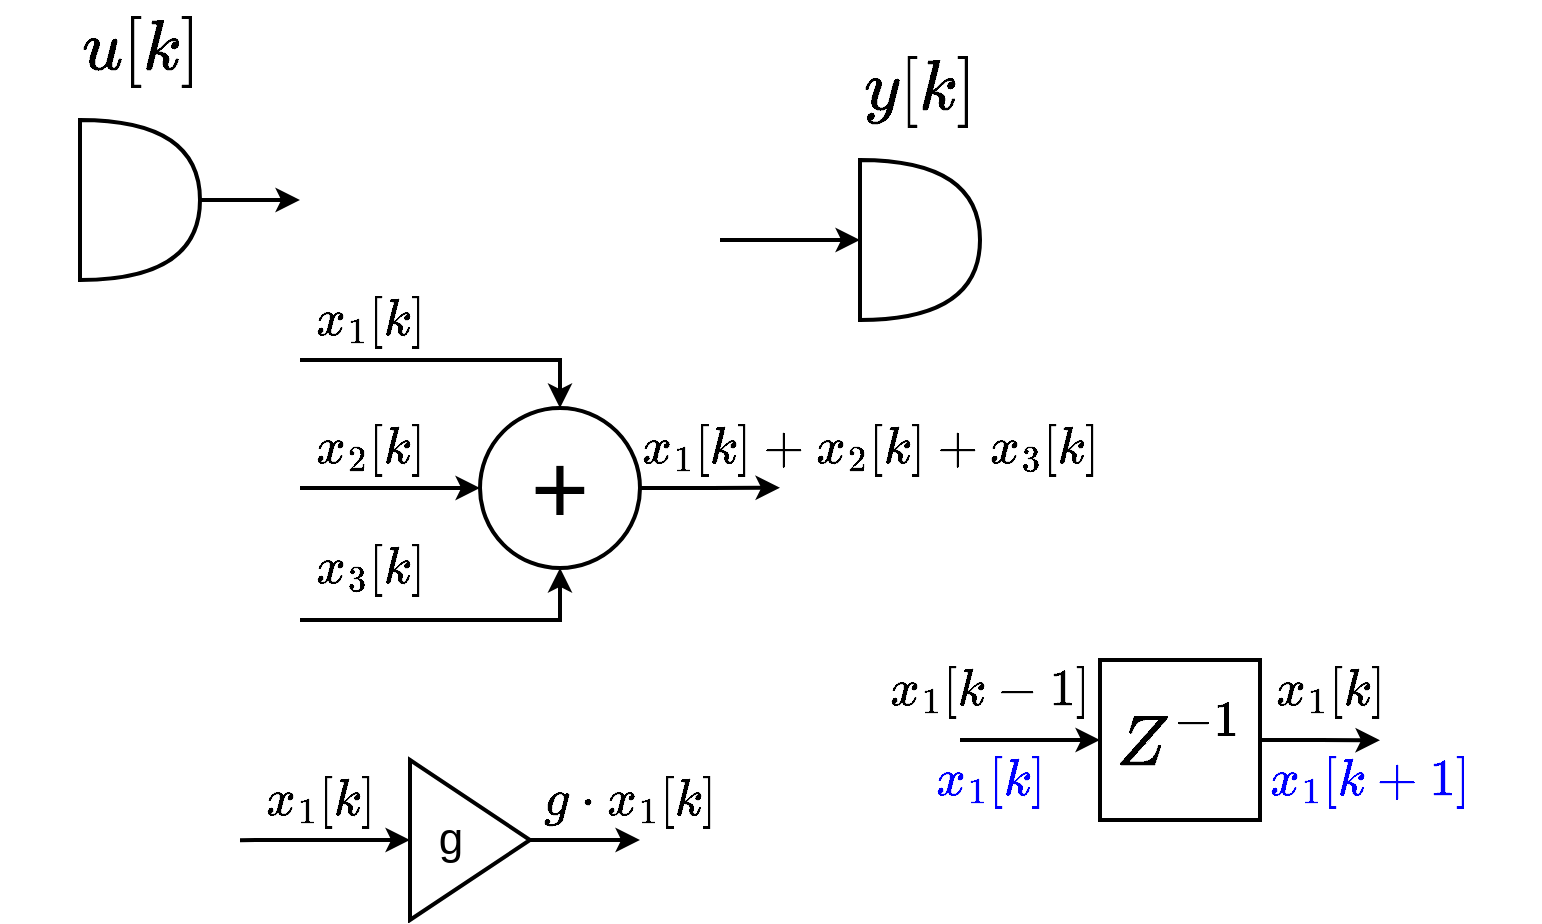 <mxfile version="20.3.0" type="device" pages="5"><diagram id="BjfbEik-7ZypZZ0aGZO7" name="jelolesek"><mxGraphModel dx="1422" dy="865" grid="1" gridSize="10" guides="1" tooltips="1" connect="1" arrows="1" fold="1" page="1" pageScale="1" pageWidth="1169" pageHeight="827" math="1" shadow="0"><root><mxCell id="0"/><mxCell id="1" parent="0"/><mxCell id="2Ug7PNs54oM99BtVe4AY-5" style="edgeStyle=orthogonalEdgeStyle;rounded=0;orthogonalLoop=1;jettySize=auto;html=1;exitX=1;exitY=0.5;exitDx=0;exitDy=0;exitPerimeter=0;fontSize=30;strokeWidth=2;" parent="1" source="2Ug7PNs54oM99BtVe4AY-1" edge="1"><mxGeometry relative="1" as="geometry"><mxPoint x="360" y="230" as="targetPoint"/></mxGeometry></mxCell><mxCell id="2Ug7PNs54oM99BtVe4AY-1" value="" style="shape=or;whiteSpace=wrap;html=1;strokeWidth=2;" parent="1" vertex="1"><mxGeometry x="250" y="190" width="60" height="80" as="geometry"/></mxCell><mxCell id="2Ug7PNs54oM99BtVe4AY-7" style="edgeStyle=orthogonalEdgeStyle;rounded=0;orthogonalLoop=1;jettySize=auto;html=1;exitX=0;exitY=0.5;exitDx=0;exitDy=0;exitPerimeter=0;fontSize=30;strokeWidth=2;startArrow=classic;startFill=1;endArrow=none;endFill=0;" parent="1" source="2Ug7PNs54oM99BtVe4AY-2" edge="1"><mxGeometry relative="1" as="geometry"><mxPoint x="570" y="250" as="targetPoint"/></mxGeometry></mxCell><mxCell id="2Ug7PNs54oM99BtVe4AY-2" value="" style="shape=or;whiteSpace=wrap;html=1;strokeWidth=2;" parent="1" vertex="1"><mxGeometry x="640" y="210" width="60" height="80" as="geometry"/></mxCell><mxCell id="2Ug7PNs54oM99BtVe4AY-8" style="edgeStyle=orthogonalEdgeStyle;rounded=0;orthogonalLoop=1;jettySize=auto;html=1;exitX=0;exitY=0.5;exitDx=0;exitDy=0;fontSize=30;startArrow=classic;startFill=1;endArrow=none;endFill=0;strokeWidth=2;" parent="1" source="2Ug7PNs54oM99BtVe4AY-3" edge="1"><mxGeometry relative="1" as="geometry"><mxPoint x="360" y="374" as="targetPoint"/></mxGeometry></mxCell><mxCell id="2Ug7PNs54oM99BtVe4AY-9" style="edgeStyle=orthogonalEdgeStyle;rounded=0;orthogonalLoop=1;jettySize=auto;html=1;exitX=0.5;exitY=0;exitDx=0;exitDy=0;fontSize=30;startArrow=classic;startFill=1;endArrow=none;endFill=0;strokeWidth=2;" parent="1" source="2Ug7PNs54oM99BtVe4AY-3" edge="1"><mxGeometry relative="1" as="geometry"><mxPoint x="360" y="310" as="targetPoint"/><Array as="points"><mxPoint x="490" y="310"/></Array></mxGeometry></mxCell><mxCell id="2Ug7PNs54oM99BtVe4AY-10" style="edgeStyle=orthogonalEdgeStyle;rounded=0;orthogonalLoop=1;jettySize=auto;html=1;exitX=0.5;exitY=1;exitDx=0;exitDy=0;fontSize=30;startArrow=classic;startFill=1;endArrow=none;endFill=0;strokeWidth=2;" parent="1" source="2Ug7PNs54oM99BtVe4AY-3" edge="1"><mxGeometry relative="1" as="geometry"><mxPoint x="360" y="440" as="targetPoint"/><Array as="points"><mxPoint x="490" y="440"/></Array></mxGeometry></mxCell><mxCell id="2Ug7PNs54oM99BtVe4AY-18" style="edgeStyle=orthogonalEdgeStyle;rounded=0;orthogonalLoop=1;jettySize=auto;html=1;exitX=1;exitY=0.5;exitDx=0;exitDy=0;fontSize=22;startArrow=none;startFill=0;endArrow=classic;endFill=1;strokeWidth=2;" parent="1" source="2Ug7PNs54oM99BtVe4AY-3" edge="1"><mxGeometry relative="1" as="geometry"><mxPoint x="600" y="373.862" as="targetPoint"/></mxGeometry></mxCell><mxCell id="2Ug7PNs54oM99BtVe4AY-3" value="+" style="ellipse;whiteSpace=wrap;html=1;aspect=fixed;fontSize=50;strokeWidth=2;" parent="1" vertex="1"><mxGeometry x="450" y="334" width="80" height="80" as="geometry"/></mxCell><mxCell id="2Ug7PNs54oM99BtVe4AY-4" value="$$u[k]$$" style="text;html=1;align=center;verticalAlign=middle;resizable=0;points=[];autosize=1;strokeColor=none;fillColor=none;fontSize=30;" parent="1" vertex="1"><mxGeometry x="210" y="130" width="140" height="50" as="geometry"/></mxCell><mxCell id="2Ug7PNs54oM99BtVe4AY-6" value="$$y[k]$$" style="text;html=1;align=center;verticalAlign=middle;resizable=0;points=[];autosize=1;strokeColor=none;fillColor=none;fontSize=30;" parent="1" vertex="1"><mxGeometry x="600" y="150" width="140" height="50" as="geometry"/></mxCell><mxCell id="2Ug7PNs54oM99BtVe4AY-23" style="edgeStyle=orthogonalEdgeStyle;rounded=0;orthogonalLoop=1;jettySize=auto;html=1;exitX=1;exitY=0.5;exitDx=0;exitDy=0;fontSize=22;startArrow=none;startFill=0;endArrow=classic;endFill=1;strokeWidth=2;" parent="1" source="2Ug7PNs54oM99BtVe4AY-11" edge="1"><mxGeometry relative="1" as="geometry"><mxPoint x="900" y="500.167" as="targetPoint"/></mxGeometry></mxCell><mxCell id="2Ug7PNs54oM99BtVe4AY-24" style="edgeStyle=orthogonalEdgeStyle;rounded=0;orthogonalLoop=1;jettySize=auto;html=1;exitX=0;exitY=0.5;exitDx=0;exitDy=0;fontSize=22;startArrow=classic;startFill=1;endArrow=none;endFill=0;strokeWidth=2;" parent="1" source="2Ug7PNs54oM99BtVe4AY-11" edge="1"><mxGeometry relative="1" as="geometry"><mxPoint x="690" y="500" as="targetPoint"/></mxGeometry></mxCell><mxCell id="2Ug7PNs54oM99BtVe4AY-11" value="$$Z^{-1}$$" style="whiteSpace=wrap;html=1;aspect=fixed;fontSize=30;strokeWidth=2;" parent="1" vertex="1"><mxGeometry x="760" y="460" width="80" height="80" as="geometry"/></mxCell><mxCell id="2Ug7PNs54oM99BtVe4AY-14" style="edgeStyle=orthogonalEdgeStyle;rounded=0;orthogonalLoop=1;jettySize=auto;html=1;exitX=0;exitY=0.5;exitDx=0;exitDy=0;fontSize=22;startArrow=classic;startFill=1;endArrow=none;endFill=0;strokeWidth=2;" parent="1" source="2Ug7PNs54oM99BtVe4AY-12" edge="1"><mxGeometry relative="1" as="geometry"><mxPoint x="330" y="550.069" as="targetPoint"/></mxGeometry></mxCell><mxCell id="2Ug7PNs54oM99BtVe4AY-15" style="edgeStyle=orthogonalEdgeStyle;rounded=0;orthogonalLoop=1;jettySize=auto;html=1;exitX=1;exitY=0.5;exitDx=0;exitDy=0;fontSize=22;startArrow=none;startFill=0;endArrow=classic;endFill=1;strokeWidth=2;" parent="1" source="2Ug7PNs54oM99BtVe4AY-12" edge="1"><mxGeometry relative="1" as="geometry"><mxPoint x="530" y="550" as="targetPoint"/></mxGeometry></mxCell><mxCell id="2Ug7PNs54oM99BtVe4AY-12" value="" style="triangle;whiteSpace=wrap;html=1;fontSize=30;strokeWidth=2;" parent="1" vertex="1"><mxGeometry x="415" y="510" width="60" height="80" as="geometry"/></mxCell><mxCell id="2Ug7PNs54oM99BtVe4AY-13" value="g" style="text;html=1;align=center;verticalAlign=middle;resizable=0;points=[];autosize=1;strokeColor=none;fillColor=none;fontSize=22;" parent="1" vertex="1"><mxGeometry x="415" y="530" width="40" height="40" as="geometry"/></mxCell><mxCell id="2Ug7PNs54oM99BtVe4AY-16" value="$$x_{1}[k]$$" style="text;html=1;align=center;verticalAlign=middle;resizable=0;points=[];autosize=1;strokeColor=none;fillColor=none;fontSize=22;" parent="1" vertex="1"><mxGeometry x="295" y="510" width="150" height="40" as="geometry"/></mxCell><mxCell id="2Ug7PNs54oM99BtVe4AY-17" value="$$g\cdot x_{1}[k]&lt;br&gt;$$" style="text;html=1;align=center;verticalAlign=middle;resizable=0;points=[];autosize=1;strokeColor=none;fillColor=none;fontSize=22;" parent="1" vertex="1"><mxGeometry x="430" y="495" width="190" height="70" as="geometry"/></mxCell><mxCell id="2Ug7PNs54oM99BtVe4AY-19" value="$$x_{1}[k]&lt;br&gt;$$" style="text;html=1;align=center;verticalAlign=middle;resizable=0;points=[];autosize=1;strokeColor=none;fillColor=none;fontSize=22;" parent="1" vertex="1"><mxGeometry x="335" y="255" width="120" height="70" as="geometry"/></mxCell><mxCell id="2Ug7PNs54oM99BtVe4AY-20" value="$$x_{2}[k]&lt;br&gt;$$" style="text;html=1;align=center;verticalAlign=middle;resizable=0;points=[];autosize=1;strokeColor=none;fillColor=none;fontSize=22;" parent="1" vertex="1"><mxGeometry x="335" y="319" width="120" height="70" as="geometry"/></mxCell><mxCell id="2Ug7PNs54oM99BtVe4AY-21" value="$$x_{3}[k]&lt;br&gt;$$" style="text;html=1;align=center;verticalAlign=middle;resizable=0;points=[];autosize=1;strokeColor=none;fillColor=none;fontSize=22;" parent="1" vertex="1"><mxGeometry x="335" y="379" width="120" height="70" as="geometry"/></mxCell><mxCell id="2Ug7PNs54oM99BtVe4AY-22" value="$$x_{1}[k]&lt;br&gt;+x_{2}[k]&lt;br&gt;+x_{3}[k]&lt;br&gt;$$" style="text;html=1;align=center;verticalAlign=middle;resizable=0;points=[];autosize=1;strokeColor=none;fillColor=none;fontSize=22;" parent="1" vertex="1"><mxGeometry x="585" y="294" width="120" height="120" as="geometry"/></mxCell><mxCell id="2Ug7PNs54oM99BtVe4AY-26" value="$$x_{1}[k-1]$$" style="text;html=1;align=center;verticalAlign=middle;resizable=0;points=[];autosize=1;strokeColor=none;fillColor=none;fontSize=22;" parent="1" vertex="1"><mxGeometry x="620" y="455" width="170" height="40" as="geometry"/></mxCell><mxCell id="2Ug7PNs54oM99BtVe4AY-27" value="$$x_{1}[k]$$" style="text;html=1;align=center;verticalAlign=middle;resizable=0;points=[];autosize=1;strokeColor=none;fillColor=none;fontSize=22;" parent="1" vertex="1"><mxGeometry x="800" y="455" width="150" height="40" as="geometry"/></mxCell><mxCell id="2Ug7PNs54oM99BtVe4AY-28" value="$$x_{1}[k]$$" style="text;html=1;align=center;verticalAlign=middle;resizable=0;points=[];autosize=1;strokeColor=none;fillColor=none;fontSize=22;fontColor=#0000FF;" parent="1" vertex="1"><mxGeometry x="630" y="500" width="150" height="40" as="geometry"/></mxCell><mxCell id="2Ug7PNs54oM99BtVe4AY-29" value="$$x_{1}[k+1]$$" style="text;html=1;align=center;verticalAlign=middle;resizable=0;points=[];autosize=1;strokeColor=none;fillColor=none;fontSize=22;fontColor=#0000FF;" parent="1" vertex="1"><mxGeometry x="810" y="500" width="170" height="40" as="geometry"/></mxCell></root></mxGraphModel></diagram><diagram id="VVt7ScAFUtpK-EqMuDwB" name="01_feladat"><mxGraphModel dx="1422" dy="865" grid="1" gridSize="10" guides="1" tooltips="1" connect="1" arrows="1" fold="1" page="1" pageScale="1" pageWidth="1169" pageHeight="827" math="1" shadow="0"><root><mxCell id="0"/><mxCell id="1" parent="0"/><mxCell id="sjeiVAuZl_Xk1pxDzavJ-51" style="edgeStyle=orthogonalEdgeStyle;rounded=0;orthogonalLoop=1;jettySize=auto;html=1;exitX=1;exitY=0.5;exitDx=0;exitDy=0;exitPerimeter=0;strokeWidth=2;" parent="1" source="sjeiVAuZl_Xk1pxDzavJ-2" target="sjeiVAuZl_Xk1pxDzavJ-47" edge="1"><mxGeometry relative="1" as="geometry"/></mxCell><mxCell id="sjeiVAuZl_Xk1pxDzavJ-2" value="" style="shape=or;whiteSpace=wrap;html=1;strokeWidth=2;" parent="1" vertex="1"><mxGeometry x="40" y="369" width="60" height="80" as="geometry"/></mxCell><mxCell id="sjeiVAuZl_Xk1pxDzavJ-4" value="" style="shape=or;whiteSpace=wrap;html=1;strokeWidth=2;" parent="1" vertex="1"><mxGeometry x="1040" y="149" width="60" height="80" as="geometry"/></mxCell><mxCell id="sjeiVAuZl_Xk1pxDzavJ-41" style="edgeStyle=orthogonalEdgeStyle;rounded=0;orthogonalLoop=1;jettySize=auto;html=1;exitX=1;exitY=0.5;exitDx=0;exitDy=0;entryX=0;entryY=0.5;entryDx=0;entryDy=0;entryPerimeter=0;strokeWidth=2;" parent="1" source="sjeiVAuZl_Xk1pxDzavJ-9" target="sjeiVAuZl_Xk1pxDzavJ-4" edge="1"><mxGeometry relative="1" as="geometry"/></mxCell><mxCell id="sjeiVAuZl_Xk1pxDzavJ-9" value="+" style="ellipse;whiteSpace=wrap;html=1;aspect=fixed;fontSize=50;strokeWidth=2;" parent="1" vertex="1"><mxGeometry x="890" y="149" width="80" height="80" as="geometry"/></mxCell><mxCell id="sjeiVAuZl_Xk1pxDzavJ-10" value="$$u[k]$$" style="text;html=1;align=center;verticalAlign=middle;resizable=0;points=[];autosize=1;strokeColor=none;fillColor=none;fontSize=30;" parent="1" vertex="1"><mxGeometry y="309" width="140" height="50" as="geometry"/></mxCell><mxCell id="sjeiVAuZl_Xk1pxDzavJ-11" value="$$y[k]$$" style="text;html=1;align=center;verticalAlign=middle;resizable=0;points=[];autosize=1;strokeColor=none;fillColor=none;fontSize=30;" parent="1" vertex="1"><mxGeometry x="1000" y="99" width="140" height="50" as="geometry"/></mxCell><mxCell id="FfPcsfihcsr9LrsL7_fv-4" style="edgeStyle=orthogonalEdgeStyle;rounded=0;orthogonalLoop=1;jettySize=auto;html=1;exitX=1;exitY=0.5;exitDx=0;exitDy=0;entryX=0;entryY=0.5;entryDx=0;entryDy=0;strokeWidth=2;" edge="1" parent="1" source="sjeiVAuZl_Xk1pxDzavJ-14" target="sjeiVAuZl_Xk1pxDzavJ-45"><mxGeometry relative="1" as="geometry"/></mxCell><mxCell id="sjeiVAuZl_Xk1pxDzavJ-14" value="$$&amp;gt;$$" style="whiteSpace=wrap;html=1;aspect=fixed;fontSize=30;strokeWidth=2;" parent="1" vertex="1"><mxGeometry x="350" y="369" width="80" height="80" as="geometry"/></mxCell><mxCell id="sjeiVAuZl_Xk1pxDzavJ-40" style="edgeStyle=orthogonalEdgeStyle;rounded=0;orthogonalLoop=1;jettySize=auto;html=1;exitX=1;exitY=0.5;exitDx=0;exitDy=0;entryX=0;entryY=0.5;entryDx=0;entryDy=0;strokeWidth=2;" parent="1" source="sjeiVAuZl_Xk1pxDzavJ-30" target="sjeiVAuZl_Xk1pxDzavJ-9" edge="1"><mxGeometry relative="1" as="geometry"/></mxCell><mxCell id="sjeiVAuZl_Xk1pxDzavJ-30" value="+" style="ellipse;whiteSpace=wrap;html=1;aspect=fixed;fontSize=50;strokeWidth=2;" parent="1" vertex="1"><mxGeometry x="640" y="149" width="80" height="80" as="geometry"/></mxCell><mxCell id="Y9kejWwkSbfOrDxIS0AK-2" style="edgeStyle=orthogonalEdgeStyle;rounded=0;orthogonalLoop=1;jettySize=auto;html=1;exitX=1;exitY=0.5;exitDx=0;exitDy=0;entryX=0;entryY=0.5;entryDx=0;entryDy=0;strokeWidth=2;" edge="1" parent="1" source="sjeiVAuZl_Xk1pxDzavJ-31" target="sjeiVAuZl_Xk1pxDzavJ-30"><mxGeometry relative="1" as="geometry"/></mxCell><mxCell id="sjeiVAuZl_Xk1pxDzavJ-31" value="$$a$$" style="triangle;whiteSpace=wrap;html=1;fontSize=30;strokeWidth=2;direction=north;rotation=0;" parent="1" vertex="1"><mxGeometry x="280" y="269" width="80" height="60" as="geometry"/></mxCell><mxCell id="Y9kejWwkSbfOrDxIS0AK-7" style="edgeStyle=orthogonalEdgeStyle;rounded=0;orthogonalLoop=1;jettySize=auto;html=1;exitX=0;exitY=0.5;exitDx=0;exitDy=0;entryX=0.5;entryY=1;entryDx=0;entryDy=0;strokeWidth=2;" edge="1" parent="1" source="sjeiVAuZl_Xk1pxDzavJ-32" target="sjeiVAuZl_Xk1pxDzavJ-30"><mxGeometry relative="1" as="geometry"/></mxCell><mxCell id="sjeiVAuZl_Xk1pxDzavJ-32" value="$$b$$" style="triangle;whiteSpace=wrap;html=1;fontSize=30;strokeWidth=2;direction=south;rotation=0;flipH=0;flipV=1;" parent="1" vertex="1"><mxGeometry x="640" y="269" width="80" height="60" as="geometry"/></mxCell><mxCell id="sjeiVAuZl_Xk1pxDzavJ-48" style="edgeStyle=orthogonalEdgeStyle;rounded=0;orthogonalLoop=1;jettySize=auto;html=1;exitX=0.5;exitY=1;exitDx=0;exitDy=0;entryX=0;entryY=0.5;entryDx=0;entryDy=0;strokeWidth=2;startArrow=none;" parent="1" source="sjeiVAuZl_Xk1pxDzavJ-60" target="sjeiVAuZl_Xk1pxDzavJ-46" edge="1"><mxGeometry relative="1" as="geometry"/></mxCell><mxCell id="sjeiVAuZl_Xk1pxDzavJ-33" value="$$&amp;gt;$$" style="whiteSpace=wrap;html=1;aspect=fixed;fontSize=30;strokeWidth=2;" parent="1" vertex="1"><mxGeometry x="750" y="369" width="80" height="80" as="geometry"/></mxCell><mxCell id="Y9kejWwkSbfOrDxIS0AK-4" style="edgeStyle=orthogonalEdgeStyle;rounded=0;orthogonalLoop=1;jettySize=auto;html=1;exitX=1;exitY=0.5;exitDx=0;exitDy=0;entryX=0.5;entryY=1;entryDx=0;entryDy=0;strokeWidth=2;" edge="1" parent="1" source="sjeiVAuZl_Xk1pxDzavJ-34" target="sjeiVAuZl_Xk1pxDzavJ-9"><mxGeometry relative="1" as="geometry"/></mxCell><mxCell id="sjeiVAuZl_Xk1pxDzavJ-34" value="$$d$$" style="triangle;whiteSpace=wrap;html=1;fontSize=30;strokeWidth=2;direction=north;rotation=0;" parent="1" vertex="1"><mxGeometry x="890" y="259" width="80" height="60" as="geometry"/></mxCell><mxCell id="FfPcsfihcsr9LrsL7_fv-5" style="edgeStyle=orthogonalEdgeStyle;rounded=0;orthogonalLoop=1;jettySize=auto;html=1;exitX=1;exitY=0.5;exitDx=0;exitDy=0;entryX=0;entryY=0.5;entryDx=0;entryDy=0;strokeWidth=2;" edge="1" parent="1" source="sjeiVAuZl_Xk1pxDzavJ-45" target="AEYZ-mTSkjdpwDDRMBIE-1"><mxGeometry relative="1" as="geometry"/></mxCell><mxCell id="sjeiVAuZl_Xk1pxDzavJ-45" value="$$c$$" style="triangle;whiteSpace=wrap;html=1;fontSize=30;strokeWidth=2;direction=east;rotation=0;" parent="1" vertex="1"><mxGeometry x="470" y="369" width="60" height="80" as="geometry"/></mxCell><mxCell id="FfPcsfihcsr9LrsL7_fv-6" style="edgeStyle=orthogonalEdgeStyle;rounded=0;orthogonalLoop=1;jettySize=auto;html=1;exitX=1;exitY=0.5;exitDx=0;exitDy=0;entryX=0.5;entryY=1;entryDx=0;entryDy=0;strokeWidth=2;" edge="1" parent="1" source="sjeiVAuZl_Xk1pxDzavJ-46" target="sjeiVAuZl_Xk1pxDzavJ-47"><mxGeometry relative="1" as="geometry"/></mxCell><mxCell id="FfPcsfihcsr9LrsL7_fv-7" style="edgeStyle=orthogonalEdgeStyle;rounded=0;orthogonalLoop=1;jettySize=auto;html=1;exitX=1;exitY=0.5;exitDx=0;exitDy=0;entryX=0.5;entryY=1;entryDx=0;entryDy=0;strokeWidth=2;" edge="1" parent="1" source="sjeiVAuZl_Xk1pxDzavJ-46" target="AEYZ-mTSkjdpwDDRMBIE-1"><mxGeometry relative="1" as="geometry"/></mxCell><mxCell id="sjeiVAuZl_Xk1pxDzavJ-46" value="$$e$$" style="triangle;whiteSpace=wrap;html=1;fontSize=30;strokeWidth=2;direction=south;rotation=0;" parent="1" vertex="1"><mxGeometry x="890" y="509" width="80" height="60" as="geometry"/></mxCell><mxCell id="sjeiVAuZl_Xk1pxDzavJ-49" style="edgeStyle=orthogonalEdgeStyle;rounded=0;orthogonalLoop=1;jettySize=auto;html=1;exitX=1;exitY=0.5;exitDx=0;exitDy=0;entryX=0;entryY=0.5;entryDx=0;entryDy=0;strokeWidth=2;" parent="1" source="sjeiVAuZl_Xk1pxDzavJ-47" target="sjeiVAuZl_Xk1pxDzavJ-14" edge="1"><mxGeometry width="345" height="415" relative="1" as="geometry"/></mxCell><mxCell id="sjeiVAuZl_Xk1pxDzavJ-57" value="" style="ellipse;whiteSpace=wrap;html=1;aspect=fixed;fillColor=#000000;" parent="sjeiVAuZl_Xk1pxDzavJ-49" vertex="1"><mxGeometry x="315" y="404" width="10" height="10" as="geometry"/></mxCell><mxCell id="sjeiVAuZl_Xk1pxDzavJ-47" value="+" style="ellipse;whiteSpace=wrap;html=1;aspect=fixed;fontSize=50;strokeWidth=2;" parent="1" vertex="1"><mxGeometry x="180" y="369" width="80" height="80" as="geometry"/></mxCell><mxCell id="Y9kejWwkSbfOrDxIS0AK-5" style="edgeStyle=orthogonalEdgeStyle;rounded=0;orthogonalLoop=1;jettySize=auto;html=1;exitX=0.5;exitY=0;exitDx=0;exitDy=0;strokeWidth=2;" edge="1" parent="1" source="sjeiVAuZl_Xk1pxDzavJ-60" target="sjeiVAuZl_Xk1pxDzavJ-34"><mxGeometry relative="1" as="geometry"/></mxCell><mxCell id="sjeiVAuZl_Xk1pxDzavJ-60" value="" style="ellipse;whiteSpace=wrap;html=1;aspect=fixed;fillColor=#000000;" parent="1" vertex="1"><mxGeometry x="925" y="404" width="10" height="10" as="geometry"/></mxCell><mxCell id="sjeiVAuZl_Xk1pxDzavJ-61" value="" style="edgeStyle=orthogonalEdgeStyle;rounded=0;orthogonalLoop=1;jettySize=auto;html=1;exitX=1;exitY=0.5;exitDx=0;exitDy=0;entryX=0;entryY=0.5;entryDx=0;entryDy=0;strokeWidth=2;endArrow=none;" parent="1" source="sjeiVAuZl_Xk1pxDzavJ-33" target="sjeiVAuZl_Xk1pxDzavJ-60" edge="1"><mxGeometry relative="1" as="geometry"><mxPoint x="830" y="409" as="sourcePoint"/><mxPoint x="930" y="509" as="targetPoint"/></mxGeometry></mxCell><mxCell id="sjeiVAuZl_Xk1pxDzavJ-62" value="saját példa" style="text;html=1;align=center;verticalAlign=middle;resizable=0;points=[];autosize=1;strokeColor=none;fillColor=none;" parent="1" vertex="1"><mxGeometry x="80" y="15" width="80" height="30" as="geometry"/></mxCell><mxCell id="FfPcsfihcsr9LrsL7_fv-8" style="edgeStyle=orthogonalEdgeStyle;rounded=0;orthogonalLoop=1;jettySize=auto;html=1;exitX=1;exitY=0.5;exitDx=0;exitDy=0;entryX=1;entryY=0.5;entryDx=0;entryDy=0;strokeWidth=2;" edge="1" parent="1" source="AEYZ-mTSkjdpwDDRMBIE-1" target="sjeiVAuZl_Xk1pxDzavJ-32"><mxGeometry relative="1" as="geometry"/></mxCell><mxCell id="FfPcsfihcsr9LrsL7_fv-9" style="edgeStyle=orthogonalEdgeStyle;rounded=0;orthogonalLoop=1;jettySize=auto;html=1;exitX=1;exitY=0.5;exitDx=0;exitDy=0;entryX=0;entryY=0.5;entryDx=0;entryDy=0;strokeWidth=2;startArrow=none;" edge="1" parent="1" source="FfPcsfihcsr9LrsL7_fv-10" target="sjeiVAuZl_Xk1pxDzavJ-33"><mxGeometry relative="1" as="geometry"/></mxCell><mxCell id="AEYZ-mTSkjdpwDDRMBIE-1" value="+" style="ellipse;whiteSpace=wrap;html=1;aspect=fixed;fontSize=50;strokeWidth=2;" vertex="1" parent="1"><mxGeometry x="580" y="369" width="80" height="80" as="geometry"/></mxCell><mxCell id="FfPcsfihcsr9LrsL7_fv-3" style="edgeStyle=orthogonalEdgeStyle;rounded=0;orthogonalLoop=1;jettySize=auto;html=1;exitX=0.5;exitY=0;exitDx=0;exitDy=0;entryX=0;entryY=0.5;entryDx=0;entryDy=0;strokeWidth=2;" edge="1" parent="1" source="sjeiVAuZl_Xk1pxDzavJ-57" target="sjeiVAuZl_Xk1pxDzavJ-31"><mxGeometry relative="1" as="geometry"/></mxCell><mxCell id="FfPcsfihcsr9LrsL7_fv-10" value="" style="ellipse;whiteSpace=wrap;html=1;aspect=fixed;fillColor=#000000;" vertex="1" parent="1"><mxGeometry x="675" y="404" width="10" height="10" as="geometry"/></mxCell><mxCell id="FfPcsfihcsr9LrsL7_fv-11" value="" style="edgeStyle=orthogonalEdgeStyle;rounded=0;orthogonalLoop=1;jettySize=auto;html=1;exitX=1;exitY=0.5;exitDx=0;exitDy=0;entryX=0;entryY=0.5;entryDx=0;entryDy=0;strokeWidth=2;endArrow=none;" edge="1" parent="1" source="AEYZ-mTSkjdpwDDRMBIE-1" target="FfPcsfihcsr9LrsL7_fv-10"><mxGeometry relative="1" as="geometry"><mxPoint x="660.0" y="409.0" as="sourcePoint"/><mxPoint x="750" y="409.0" as="targetPoint"/></mxGeometry></mxCell><mxCell id="FfPcsfihcsr9LrsL7_fv-12" value="" style="ellipse;whiteSpace=wrap;html=1;aspect=fixed;fillColor=#000000;" vertex="1" parent="1"><mxGeometry x="615" y="584" width="10" height="10" as="geometry"/></mxCell></root></mxGraphModel></diagram><diagram id="G9WXhr9lsJKLsR6WJ6Z_" name="02_feladat"><mxGraphModel dx="1422" dy="865" grid="1" gridSize="10" guides="1" tooltips="1" connect="1" arrows="1" fold="1" page="1" pageScale="1" pageWidth="1169" pageHeight="827" math="1" shadow="0"><root><mxCell id="0"/><mxCell id="1" parent="0"/><mxCell id="w8qKN6Kl7Wy8wmkLwCu6-1" style="edgeStyle=orthogonalEdgeStyle;rounded=0;orthogonalLoop=1;jettySize=auto;html=1;exitX=1;exitY=0.5;exitDx=0;exitDy=0;exitPerimeter=0;strokeWidth=2;" parent="1" source="w8qKN6Kl7Wy8wmkLwCu6-2" target="w8qKN6Kl7Wy8wmkLwCu6-30" edge="1"><mxGeometry relative="1" as="geometry"/></mxCell><mxCell id="w8qKN6Kl7Wy8wmkLwCu6-2" value="" style="shape=or;whiteSpace=wrap;html=1;strokeWidth=2;" parent="1" vertex="1"><mxGeometry x="90" y="150" width="60" height="80" as="geometry"/></mxCell><mxCell id="w8qKN6Kl7Wy8wmkLwCu6-3" value="" style="shape=or;whiteSpace=wrap;html=1;strokeWidth=2;" parent="1" vertex="1"><mxGeometry x="920" y="150" width="60" height="80" as="geometry"/></mxCell><mxCell id="CS_tJQvw56v6zI0kcvfR-22" style="edgeStyle=orthogonalEdgeStyle;rounded=0;orthogonalLoop=1;jettySize=auto;html=1;exitX=0.5;exitY=0;exitDx=0;exitDy=0;entryX=0.5;entryY=1;entryDx=0;entryDy=0;strokeWidth=2;" parent="1" source="w8qKN6Kl7Wy8wmkLwCu6-5" target="CS_tJQvw56v6zI0kcvfR-1" edge="1"><mxGeometry relative="1" as="geometry"/></mxCell><mxCell id="w8qKN6Kl7Wy8wmkLwCu6-5" value="+" style="ellipse;whiteSpace=wrap;html=1;aspect=fixed;fontSize=50;strokeWidth=2;" parent="1" vertex="1"><mxGeometry x="780" y="400" width="80" height="80" as="geometry"/></mxCell><mxCell id="w8qKN6Kl7Wy8wmkLwCu6-6" value="$$u[k]$$" style="text;html=1;align=center;verticalAlign=middle;resizable=0;points=[];autosize=1;strokeColor=none;fillColor=none;fontSize=30;" parent="1" vertex="1"><mxGeometry x="50" y="90" width="140" height="50" as="geometry"/></mxCell><mxCell id="w8qKN6Kl7Wy8wmkLwCu6-7" value="$$y[k]$$" style="text;html=1;align=center;verticalAlign=middle;resizable=0;points=[];autosize=1;strokeColor=none;fillColor=none;fontSize=30;" parent="1" vertex="1"><mxGeometry x="880" y="90" width="140" height="50" as="geometry"/></mxCell><mxCell id="_LY4GG6UljTg0so-T0tK-7" style="edgeStyle=orthogonalEdgeStyle;rounded=0;orthogonalLoop=1;jettySize=auto;html=1;exitX=1;exitY=0.5;exitDx=0;exitDy=0;entryX=0;entryY=0.5;entryDx=0;entryDy=0;strokeWidth=2;" edge="1" parent="1" source="w8qKN6Kl7Wy8wmkLwCu6-11" target="CS_tJQvw56v6zI0kcvfR-7"><mxGeometry relative="1" as="geometry"/></mxCell><mxCell id="w8qKN6Kl7Wy8wmkLwCu6-11" value="$$&amp;gt;$$" style="whiteSpace=wrap;html=1;aspect=fixed;fontSize=30;strokeWidth=2;rotation=90;" parent="1" vertex="1"><mxGeometry x="500" y="520" width="80" height="80" as="geometry"/></mxCell><mxCell id="_LY4GG6UljTg0so-T0tK-2" style="edgeStyle=orthogonalEdgeStyle;rounded=0;orthogonalLoop=1;jettySize=auto;html=1;exitX=1;exitY=0.5;exitDx=0;exitDy=0;entryX=0;entryY=0.5;entryDx=0;entryDy=0;strokeWidth=2;" edge="1" parent="1" source="w8qKN6Kl7Wy8wmkLwCu6-15" target="CS_tJQvw56v6zI0kcvfR-1"><mxGeometry relative="1" as="geometry"/></mxCell><mxCell id="w8qKN6Kl7Wy8wmkLwCu6-15" value="$$a$$" style="triangle;whiteSpace=wrap;html=1;fontSize=30;strokeWidth=2;direction=east;rotation=0;" parent="1" vertex="1"><mxGeometry x="660" y="150" width="60" height="80" as="geometry"/></mxCell><mxCell id="_LY4GG6UljTg0so-T0tK-12" style="edgeStyle=orthogonalEdgeStyle;rounded=0;orthogonalLoop=1;jettySize=auto;html=1;exitX=0;exitY=0.5;exitDx=0;exitDy=0;entryX=1;entryY=0.5;entryDx=0;entryDy=0;strokeWidth=2;" edge="1" parent="1" source="w8qKN6Kl7Wy8wmkLwCu6-17" target="CS_tJQvw56v6zI0kcvfR-9"><mxGeometry relative="1" as="geometry"/></mxCell><mxCell id="w8qKN6Kl7Wy8wmkLwCu6-17" value="$$b$$" style="triangle;whiteSpace=wrap;html=1;fontSize=30;strokeWidth=2;direction=east;rotation=0;flipH=1;" parent="1" vertex="1"><mxGeometry x="360" y="400" width="60" height="80" as="geometry"/></mxCell><mxCell id="CS_tJQvw56v6zI0kcvfR-18" style="edgeStyle=orthogonalEdgeStyle;rounded=0;orthogonalLoop=1;jettySize=auto;html=1;exitX=1;exitY=0.5;exitDx=0;exitDy=0;entryX=0;entryY=0.5;entryDx=0;entryDy=0;strokeWidth=2;" parent="1" source="w8qKN6Kl7Wy8wmkLwCu6-20" target="w8qKN6Kl7Wy8wmkLwCu6-11" edge="1"><mxGeometry relative="1" as="geometry"/></mxCell><mxCell id="w8qKN6Kl7Wy8wmkLwCu6-20" value="$$&amp;gt;$$" style="whiteSpace=wrap;html=1;aspect=fixed;fontSize=30;strokeWidth=2;rotation=90;" parent="1" vertex="1"><mxGeometry x="500" y="260" width="80" height="80" as="geometry"/></mxCell><mxCell id="_LY4GG6UljTg0so-T0tK-10" style="edgeStyle=orthogonalEdgeStyle;rounded=0;orthogonalLoop=1;jettySize=auto;html=1;exitX=1;exitY=0.5;exitDx=0;exitDy=0;entryX=0;entryY=0.5;entryDx=0;entryDy=0;strokeWidth=2;" edge="1" parent="1" source="w8qKN6Kl7Wy8wmkLwCu6-26" target="w8qKN6Kl7Wy8wmkLwCu6-5"><mxGeometry relative="1" as="geometry"/></mxCell><mxCell id="w8qKN6Kl7Wy8wmkLwCu6-26" value="$$c$$" style="triangle;whiteSpace=wrap;html=1;fontSize=30;strokeWidth=2;direction=east;rotation=0;" parent="1" vertex="1"><mxGeometry x="660" y="400" width="60" height="80" as="geometry"/></mxCell><mxCell id="CS_tJQvw56v6zI0kcvfR-17" style="edgeStyle=orthogonalEdgeStyle;rounded=0;orthogonalLoop=1;jettySize=auto;html=1;exitX=0.5;exitY=1;exitDx=0;exitDy=0;entryX=0;entryY=0.5;entryDx=0;entryDy=0;strokeWidth=2;startArrow=none;" parent="1" source="8w-SJ8v1AtUnMTboLgXi-6" target="w8qKN6Kl7Wy8wmkLwCu6-20" edge="1"><mxGeometry relative="1" as="geometry"><Array as="points"/></mxGeometry></mxCell><mxCell id="w8qKN6Kl7Wy8wmkLwCu6-30" value="+" style="ellipse;whiteSpace=wrap;html=1;aspect=fixed;fontSize=50;strokeWidth=2;" parent="1" vertex="1"><mxGeometry x="230" y="150" width="80" height="80" as="geometry"/></mxCell><mxCell id="w8qKN6Kl7Wy8wmkLwCu6-35" value="ZH: 2019 ősz 2.ZH" style="text;html=1;align=center;verticalAlign=middle;resizable=0;points=[];autosize=1;strokeColor=none;fillColor=none;" parent="1" vertex="1"><mxGeometry x="60" y="15" width="120" height="30" as="geometry"/></mxCell><mxCell id="CS_tJQvw56v6zI0kcvfR-16" style="edgeStyle=orthogonalEdgeStyle;rounded=0;orthogonalLoop=1;jettySize=auto;html=1;exitX=1;exitY=0.5;exitDx=0;exitDy=0;entryX=0;entryY=0.5;entryDx=0;entryDy=0;entryPerimeter=0;strokeWidth=2;" parent="1" source="CS_tJQvw56v6zI0kcvfR-1" target="w8qKN6Kl7Wy8wmkLwCu6-3" edge="1"><mxGeometry relative="1" as="geometry"/></mxCell><mxCell id="CS_tJQvw56v6zI0kcvfR-1" value="+" style="ellipse;whiteSpace=wrap;html=1;aspect=fixed;fontSize=50;strokeWidth=2;" parent="1" vertex="1"><mxGeometry x="780" y="150" width="80" height="80" as="geometry"/></mxCell><mxCell id="_LY4GG6UljTg0so-T0tK-11" style="edgeStyle=orthogonalEdgeStyle;rounded=0;orthogonalLoop=1;jettySize=auto;html=1;exitX=1;exitY=0.5;exitDx=0;exitDy=0;entryX=0.5;entryY=1;entryDx=0;entryDy=0;strokeWidth=2;" edge="1" parent="1" source="CS_tJQvw56v6zI0kcvfR-7" target="CS_tJQvw56v6zI0kcvfR-9"><mxGeometry relative="1" as="geometry"/></mxCell><mxCell id="CS_tJQvw56v6zI0kcvfR-7" value="$$d$$" style="triangle;whiteSpace=wrap;html=1;fontSize=30;strokeWidth=2;direction=west;rotation=0;" parent="1" vertex="1"><mxGeometry x="360" y="650" width="60" height="80" as="geometry"/></mxCell><mxCell id="_LY4GG6UljTg0so-T0tK-9" style="edgeStyle=orthogonalEdgeStyle;rounded=0;orthogonalLoop=1;jettySize=auto;html=1;exitX=1;exitY=0.5;exitDx=0;exitDy=0;entryX=0.5;entryY=1;entryDx=0;entryDy=0;strokeWidth=2;" edge="1" parent="1" source="CS_tJQvw56v6zI0kcvfR-8" target="w8qKN6Kl7Wy8wmkLwCu6-5"><mxGeometry relative="1" as="geometry"/></mxCell><mxCell id="CS_tJQvw56v6zI0kcvfR-8" value="$$e$$" style="triangle;whiteSpace=wrap;html=1;fontSize=30;strokeWidth=2;direction=east;rotation=0;" parent="1" vertex="1"><mxGeometry x="660" y="650" width="60" height="80" as="geometry"/></mxCell><mxCell id="CS_tJQvw56v6zI0kcvfR-13" style="edgeStyle=orthogonalEdgeStyle;rounded=0;orthogonalLoop=1;jettySize=auto;html=1;exitX=0.5;exitY=0;exitDx=0;exitDy=0;entryX=0.5;entryY=1;entryDx=0;entryDy=0;strokeWidth=2;" parent="1" source="CS_tJQvw56v6zI0kcvfR-9" target="w8qKN6Kl7Wy8wmkLwCu6-30" edge="1"><mxGeometry relative="1" as="geometry"/></mxCell><mxCell id="CS_tJQvw56v6zI0kcvfR-9" value="+" style="ellipse;whiteSpace=wrap;html=1;aspect=fixed;fontSize=50;strokeWidth=2;" parent="1" vertex="1"><mxGeometry x="230" y="400" width="80" height="80" as="geometry"/></mxCell><mxCell id="_LY4GG6UljTg0so-T0tK-5" style="edgeStyle=orthogonalEdgeStyle;rounded=0;orthogonalLoop=1;jettySize=auto;html=1;exitX=0;exitY=0.5;exitDx=0;exitDy=0;entryX=1;entryY=0.5;entryDx=0;entryDy=0;strokeWidth=2;" edge="1" parent="1" source="8w-SJ8v1AtUnMTboLgXi-1" target="w8qKN6Kl7Wy8wmkLwCu6-17"><mxGeometry relative="1" as="geometry"/></mxCell><mxCell id="_LY4GG6UljTg0so-T0tK-6" style="edgeStyle=orthogonalEdgeStyle;rounded=0;orthogonalLoop=1;jettySize=auto;html=1;exitX=1;exitY=0.5;exitDx=0;exitDy=0;entryX=0;entryY=0.5;entryDx=0;entryDy=0;strokeWidth=2;" edge="1" parent="1" source="8w-SJ8v1AtUnMTboLgXi-1" target="w8qKN6Kl7Wy8wmkLwCu6-26"><mxGeometry relative="1" as="geometry"/></mxCell><mxCell id="8w-SJ8v1AtUnMTboLgXi-1" value="" style="ellipse;whiteSpace=wrap;html=1;aspect=fixed;fillColor=#000000;" parent="1" vertex="1"><mxGeometry x="535" y="435" width="10" height="10" as="geometry"/></mxCell><mxCell id="_LY4GG6UljTg0so-T0tK-8" style="edgeStyle=orthogonalEdgeStyle;rounded=0;orthogonalLoop=1;jettySize=auto;html=1;exitX=1;exitY=0.5;exitDx=0;exitDy=0;entryX=0;entryY=0.5;entryDx=0;entryDy=0;strokeWidth=2;" edge="1" parent="1" source="8w-SJ8v1AtUnMTboLgXi-3" target="CS_tJQvw56v6zI0kcvfR-8"><mxGeometry relative="1" as="geometry"/></mxCell><mxCell id="8w-SJ8v1AtUnMTboLgXi-3" value="" style="ellipse;whiteSpace=wrap;html=1;aspect=fixed;fillColor=#000000;" parent="1" vertex="1"><mxGeometry x="535" y="685" width="10" height="10" as="geometry"/></mxCell><mxCell id="_LY4GG6UljTg0so-T0tK-1" style="edgeStyle=orthogonalEdgeStyle;rounded=0;orthogonalLoop=1;jettySize=auto;html=1;exitX=1;exitY=0.5;exitDx=0;exitDy=0;strokeWidth=2;" edge="1" parent="1" source="8w-SJ8v1AtUnMTboLgXi-6" target="w8qKN6Kl7Wy8wmkLwCu6-15"><mxGeometry relative="1" as="geometry"/></mxCell><mxCell id="8w-SJ8v1AtUnMTboLgXi-6" value="" style="ellipse;whiteSpace=wrap;html=1;aspect=fixed;fillColor=#000000;" parent="1" vertex="1"><mxGeometry x="535" y="185" width="10" height="10" as="geometry"/></mxCell><mxCell id="8w-SJ8v1AtUnMTboLgXi-7" value="" style="edgeStyle=orthogonalEdgeStyle;rounded=0;orthogonalLoop=1;jettySize=auto;html=1;exitX=1;exitY=0.5;exitDx=0;exitDy=0;entryX=0;entryY=0.5;entryDx=0;entryDy=0;strokeWidth=2;endArrow=none;" parent="1" source="w8qKN6Kl7Wy8wmkLwCu6-30" target="8w-SJ8v1AtUnMTboLgXi-6" edge="1"><mxGeometry relative="1" as="geometry"><mxPoint x="310" y="190" as="sourcePoint"/><mxPoint x="540" y="260.0" as="targetPoint"/></mxGeometry></mxCell></root></mxGraphModel></diagram><diagram id="UhzYtvi0_qRxoLiT2gP_" name="03_feladat"><mxGraphModel dx="1422" dy="865" grid="1" gridSize="10" guides="1" tooltips="1" connect="1" arrows="1" fold="1" page="1" pageScale="1" pageWidth="1169" pageHeight="827" math="1" shadow="0"><root><mxCell id="0"/><mxCell id="1" parent="0"/><mxCell id="BdeG8Yfqt-UohrEu1Cy5-9" style="edgeStyle=orthogonalEdgeStyle;rounded=0;orthogonalLoop=1;jettySize=auto;html=1;exitX=1;exitY=0.5;exitDx=0;exitDy=0;exitPerimeter=0;entryX=0;entryY=0.5;entryDx=0;entryDy=0;strokeWidth=2;" parent="1" source="kVclQegL3PvMTpmnwjmD-2" target="kVclQegL3PvMTpmnwjmD-24" edge="1"><mxGeometry relative="1" as="geometry"/></mxCell><mxCell id="BdeG8Yfqt-UohrEu1Cy5-11" style="edgeStyle=orthogonalEdgeStyle;rounded=0;orthogonalLoop=1;jettySize=auto;html=1;exitX=1;exitY=0.5;exitDx=0;exitDy=0;exitPerimeter=0;entryX=0;entryY=0.5;entryDx=0;entryDy=0;strokeWidth=2;" parent="1" source="kVclQegL3PvMTpmnwjmD-2" target="kVclQegL3PvMTpmnwjmD-26" edge="1"><mxGeometry relative="1" as="geometry"/></mxCell><mxCell id="BdeG8Yfqt-UohrEu1Cy5-12" style="edgeStyle=orthogonalEdgeStyle;rounded=0;orthogonalLoop=1;jettySize=auto;html=1;exitX=1;exitY=0.5;exitDx=0;exitDy=0;exitPerimeter=0;entryX=0.5;entryY=0;entryDx=0;entryDy=0;strokeWidth=2;startArrow=none;" parent="1" source="hof8hDRPDR0h5nH443Sr-3" target="kVclQegL3PvMTpmnwjmD-5" edge="1"><mxGeometry relative="1" as="geometry"/></mxCell><mxCell id="kVclQegL3PvMTpmnwjmD-2" value="" style="shape=or;whiteSpace=wrap;html=1;strokeWidth=2;" parent="1" vertex="1"><mxGeometry x="70" y="190" width="60" height="80" as="geometry"/></mxCell><mxCell id="kVclQegL3PvMTpmnwjmD-3" value="" style="shape=or;whiteSpace=wrap;html=1;strokeWidth=2;" parent="1" vertex="1"><mxGeometry x="1050" y="360" width="60" height="80" as="geometry"/></mxCell><mxCell id="BdeG8Yfqt-UohrEu1Cy5-8" style="edgeStyle=orthogonalEdgeStyle;rounded=0;orthogonalLoop=1;jettySize=auto;html=1;exitX=1;exitY=0.5;exitDx=0;exitDy=0;strokeWidth=2;" parent="1" source="kVclQegL3PvMTpmnwjmD-5" target="kVclQegL3PvMTpmnwjmD-3" edge="1"><mxGeometry relative="1" as="geometry"/></mxCell><mxCell id="kVclQegL3PvMTpmnwjmD-5" value="+" style="ellipse;whiteSpace=wrap;html=1;aspect=fixed;fontSize=50;strokeWidth=2;" parent="1" vertex="1"><mxGeometry x="900" y="360" width="80" height="80" as="geometry"/></mxCell><mxCell id="kVclQegL3PvMTpmnwjmD-6" value="$$u[k]$$" style="text;html=1;align=center;verticalAlign=middle;resizable=0;points=[];autosize=1;strokeColor=none;fillColor=none;fontSize=30;" parent="1" vertex="1"><mxGeometry x="30" y="130" width="140" height="50" as="geometry"/></mxCell><mxCell id="kVclQegL3PvMTpmnwjmD-7" value="$$y[k]$$" style="text;html=1;align=center;verticalAlign=middle;resizable=0;points=[];autosize=1;strokeColor=none;fillColor=none;fontSize=30;" parent="1" vertex="1"><mxGeometry x="1010" y="300" width="140" height="50" as="geometry"/></mxCell><mxCell id="gPAAA3cVOra2s7bGXjCg-2" style="edgeStyle=orthogonalEdgeStyle;rounded=0;orthogonalLoop=1;jettySize=auto;html=1;exitX=1;exitY=0.5;exitDx=0;exitDy=0;entryX=0;entryY=0.5;entryDx=0;entryDy=0;strokeWidth=2;" edge="1" parent="1" source="kVclQegL3PvMTpmnwjmD-11" target="kVclQegL3PvMTpmnwjmD-17"><mxGeometry relative="1" as="geometry"/></mxCell><mxCell id="kVclQegL3PvMTpmnwjmD-11" value="$$&amp;gt;$$" style="whiteSpace=wrap;html=1;aspect=fixed;fontSize=30;strokeWidth=2;" parent="1" vertex="1"><mxGeometry x="315" y="360" width="80" height="80" as="geometry"/></mxCell><mxCell id="BdeG8Yfqt-UohrEu1Cy5-6" style="edgeStyle=orthogonalEdgeStyle;rounded=0;orthogonalLoop=1;jettySize=auto;html=1;exitX=1;exitY=0.5;exitDx=0;exitDy=0;entryX=0;entryY=0.5;entryDx=0;entryDy=0;strokeWidth=2;" parent="1" source="kVclQegL3PvMTpmnwjmD-13" target="kVclQegL3PvMTpmnwjmD-20" edge="1"><mxGeometry relative="1" as="geometry"/></mxCell><mxCell id="kVclQegL3PvMTpmnwjmD-13" value="+" style="ellipse;whiteSpace=wrap;html=1;aspect=fixed;fontSize=50;strokeWidth=2;" parent="1" vertex="1"><mxGeometry x="620" y="360" width="80" height="80" as="geometry"/></mxCell><mxCell id="gPAAA3cVOra2s7bGXjCg-3" style="edgeStyle=orthogonalEdgeStyle;rounded=0;orthogonalLoop=1;jettySize=auto;html=1;exitX=1;exitY=0.5;exitDx=0;exitDy=0;entryX=0;entryY=0.5;entryDx=0;entryDy=0;strokeWidth=2;" edge="1" parent="1" source="kVclQegL3PvMTpmnwjmD-17" target="kVclQegL3PvMTpmnwjmD-13"><mxGeometry relative="1" as="geometry"/></mxCell><mxCell id="kVclQegL3PvMTpmnwjmD-17" value="$$b$$" style="triangle;whiteSpace=wrap;html=1;fontSize=30;strokeWidth=2;direction=east;rotation=0;" parent="1" vertex="1"><mxGeometry x="500" y="360" width="60" height="80" as="geometry"/></mxCell><mxCell id="BdeG8Yfqt-UohrEu1Cy5-7" style="edgeStyle=orthogonalEdgeStyle;rounded=0;orthogonalLoop=1;jettySize=auto;html=1;exitX=1;exitY=0.5;exitDx=0;exitDy=0;entryX=0;entryY=0.5;entryDx=0;entryDy=0;strokeWidth=2;startArrow=none;" parent="1" source="hof8hDRPDR0h5nH443Sr-5" target="kVclQegL3PvMTpmnwjmD-5" edge="1"><mxGeometry relative="1" as="geometry"/></mxCell><mxCell id="kVclQegL3PvMTpmnwjmD-20" value="$$&amp;gt;$$" style="whiteSpace=wrap;html=1;aspect=fixed;fontSize=30;strokeWidth=2;" parent="1" vertex="1"><mxGeometry x="750" y="360" width="80" height="80" as="geometry"/></mxCell><mxCell id="rM7vo5KgCdF1nXR5xr7i-1" style="edgeStyle=orthogonalEdgeStyle;rounded=0;orthogonalLoop=1;jettySize=auto;html=1;exitX=1;exitY=0.5;exitDx=0;exitDy=0;entryX=0.5;entryY=1;entryDx=0;entryDy=0;strokeWidth=2;" edge="1" parent="1" source="kVclQegL3PvMTpmnwjmD-22" target="kVclQegL3PvMTpmnwjmD-13"><mxGeometry relative="1" as="geometry"/></mxCell><mxCell id="kVclQegL3PvMTpmnwjmD-22" value="$$d$$" style="triangle;whiteSpace=wrap;html=1;fontSize=30;strokeWidth=2;direction=north;rotation=0;" parent="1" vertex="1"><mxGeometry x="620" y="510" width="80" height="60" as="geometry"/></mxCell><mxCell id="BdeG8Yfqt-UohrEu1Cy5-10" style="edgeStyle=orthogonalEdgeStyle;rounded=0;orthogonalLoop=1;jettySize=auto;html=1;exitX=1;exitY=0.5;exitDx=0;exitDy=0;entryX=0.5;entryY=0;entryDx=0;entryDy=0;strokeWidth=2;" parent="1" source="kVclQegL3PvMTpmnwjmD-24" target="kVclQegL3PvMTpmnwjmD-30" edge="1"><mxGeometry relative="1" as="geometry"/></mxCell><mxCell id="kVclQegL3PvMTpmnwjmD-24" value="$$a$$" style="triangle;whiteSpace=wrap;html=1;fontSize=30;strokeWidth=2;direction=south;rotation=0;" parent="1" vertex="1"><mxGeometry x="165" y="270" width="80" height="60" as="geometry"/></mxCell><mxCell id="BdeG8Yfqt-UohrEu1Cy5-4" style="edgeStyle=orthogonalEdgeStyle;rounded=0;orthogonalLoop=1;jettySize=auto;html=1;exitX=1;exitY=0.5;exitDx=0;exitDy=0;strokeWidth=2;" parent="1" source="kVclQegL3PvMTpmnwjmD-26" target="kVclQegL3PvMTpmnwjmD-13" edge="1"><mxGeometry relative="1" as="geometry"/></mxCell><mxCell id="kVclQegL3PvMTpmnwjmD-26" value="$$c$$" style="triangle;whiteSpace=wrap;html=1;fontSize=30;strokeWidth=2;direction=south;rotation=0;" parent="1" vertex="1"><mxGeometry x="620" y="270" width="80" height="60" as="geometry"/></mxCell><mxCell id="BdeG8Yfqt-UohrEu1Cy5-1" style="edgeStyle=orthogonalEdgeStyle;rounded=0;orthogonalLoop=1;jettySize=auto;html=1;exitX=1;exitY=0.5;exitDx=0;exitDy=0;entryX=0;entryY=0.5;entryDx=0;entryDy=0;strokeWidth=2;" parent="1" source="kVclQegL3PvMTpmnwjmD-30" target="kVclQegL3PvMTpmnwjmD-11" edge="1"><mxGeometry relative="1" as="geometry"/></mxCell><mxCell id="kVclQegL3PvMTpmnwjmD-30" value="+" style="ellipse;whiteSpace=wrap;html=1;aspect=fixed;fontSize=50;strokeWidth=2;" parent="1" vertex="1"><mxGeometry x="165" y="360" width="80" height="80" as="geometry"/></mxCell><mxCell id="kVclQegL3PvMTpmnwjmD-35" value="3. gyakanyag" style="text;html=1;align=center;verticalAlign=middle;resizable=0;points=[];autosize=1;strokeColor=none;fillColor=none;" parent="1" vertex="1"><mxGeometry x="75" y="15" width="90" height="30" as="geometry"/></mxCell><mxCell id="hof8hDRPDR0h5nH443Sr-1" value="" style="ellipse;whiteSpace=wrap;html=1;aspect=fixed;fillColor=#000000;" parent="1" vertex="1"><mxGeometry x="200" y="225" width="10" height="10" as="geometry"/></mxCell><mxCell id="hof8hDRPDR0h5nH443Sr-3" value="" style="ellipse;whiteSpace=wrap;html=1;aspect=fixed;fillColor=#000000;" parent="1" vertex="1"><mxGeometry x="655" y="225" width="10" height="10" as="geometry"/></mxCell><mxCell id="hof8hDRPDR0h5nH443Sr-12" style="edgeStyle=orthogonalEdgeStyle;rounded=0;orthogonalLoop=1;jettySize=auto;html=1;exitX=0.5;exitY=1;exitDx=0;exitDy=0;entryX=1;entryY=0.5;entryDx=0;entryDy=0;strokeWidth=2;endArrow=none;endFill=0;" parent="1" source="hof8hDRPDR0h5nH443Sr-5" target="hof8hDRPDR0h5nH443Sr-10" edge="1"><mxGeometry relative="1" as="geometry"/></mxCell><mxCell id="hof8hDRPDR0h5nH443Sr-5" value="" style="ellipse;whiteSpace=wrap;html=1;aspect=fixed;fillColor=#000000;" parent="1" vertex="1"><mxGeometry x="850" y="395" width="10" height="10" as="geometry"/></mxCell><mxCell id="hof8hDRPDR0h5nH443Sr-8" value="" style="edgeStyle=orthogonalEdgeStyle;rounded=0;orthogonalLoop=1;jettySize=auto;html=1;exitX=1;exitY=0.5;exitDx=0;exitDy=0;entryX=0;entryY=0.5;entryDx=0;entryDy=0;strokeWidth=2;endArrow=none;" parent="1" source="kVclQegL3PvMTpmnwjmD-20" target="hof8hDRPDR0h5nH443Sr-5" edge="1"><mxGeometry relative="1" as="geometry"><mxPoint x="830" y="400" as="sourcePoint"/><mxPoint x="900" y="400" as="targetPoint"/></mxGeometry></mxCell><mxCell id="hof8hDRPDR0h5nH443Sr-14" style="edgeStyle=orthogonalEdgeStyle;rounded=0;orthogonalLoop=1;jettySize=auto;html=1;exitX=0;exitY=0.5;exitDx=0;exitDy=0;entryX=0.5;entryY=1;entryDx=0;entryDy=0;strokeWidth=2;" parent="1" source="hof8hDRPDR0h5nH443Sr-10" target="kVclQegL3PvMTpmnwjmD-30" edge="1"><mxGeometry relative="1" as="geometry"/></mxCell><mxCell id="rM7vo5KgCdF1nXR5xr7i-2" style="edgeStyle=orthogonalEdgeStyle;rounded=0;orthogonalLoop=1;jettySize=auto;html=1;exitX=0.5;exitY=0;exitDx=0;exitDy=0;entryX=0;entryY=0.5;entryDx=0;entryDy=0;strokeWidth=2;" edge="1" parent="1" source="hof8hDRPDR0h5nH443Sr-10" target="kVclQegL3PvMTpmnwjmD-22"><mxGeometry relative="1" as="geometry"/></mxCell><mxCell id="hof8hDRPDR0h5nH443Sr-10" value="" style="ellipse;whiteSpace=wrap;html=1;aspect=fixed;fillColor=#000000;" parent="1" vertex="1"><mxGeometry x="655" y="620" width="10" height="10" as="geometry"/></mxCell></root></mxGraphModel></diagram><diagram id="Lxr9RqZ9WiHwjsnZBPGt" name="04_feladat"><mxGraphModel dx="1422" dy="865" grid="1" gridSize="10" guides="1" tooltips="1" connect="1" arrows="1" fold="1" page="1" pageScale="1" pageWidth="1169" pageHeight="827" math="1" shadow="0"><root><mxCell id="0"/><mxCell id="1" parent="0"/><mxCell id="CHFY0v78MtOo2LTnu2sJ-1" style="edgeStyle=orthogonalEdgeStyle;rounded=0;orthogonalLoop=1;jettySize=auto;html=1;exitX=1;exitY=0.5;exitDx=0;exitDy=0;exitPerimeter=0;strokeWidth=2;" parent="1" source="CHFY0v78MtOo2LTnu2sJ-2" target="CHFY0v78MtOo2LTnu2sJ-30" edge="1"><mxGeometry relative="1" as="geometry"/></mxCell><mxCell id="CHFY0v78MtOo2LTnu2sJ-2" value="" style="shape=or;whiteSpace=wrap;html=1;strokeWidth=2;" parent="1" vertex="1"><mxGeometry x="60" y="370" width="60" height="80" as="geometry"/></mxCell><mxCell id="CHFY0v78MtOo2LTnu2sJ-3" value="" style="shape=or;whiteSpace=wrap;html=1;strokeWidth=2;" parent="1" vertex="1"><mxGeometry x="1020" y="370" width="60" height="80" as="geometry"/></mxCell><mxCell id="CHFY0v78MtOo2LTnu2sJ-49" style="edgeStyle=orthogonalEdgeStyle;rounded=0;orthogonalLoop=1;jettySize=auto;html=1;exitX=1;exitY=0.5;exitDx=0;exitDy=0;entryX=0;entryY=0.5;entryDx=0;entryDy=0;entryPerimeter=0;endArrow=classic;endFill=1;strokeWidth=2;" parent="1" source="CHFY0v78MtOo2LTnu2sJ-5" target="CHFY0v78MtOo2LTnu2sJ-3" edge="1"><mxGeometry relative="1" as="geometry"/></mxCell><mxCell id="CHFY0v78MtOo2LTnu2sJ-51" style="edgeStyle=orthogonalEdgeStyle;rounded=0;orthogonalLoop=1;jettySize=auto;html=1;exitX=1;exitY=0.5;exitDx=0;exitDy=0;entryX=0;entryY=0.5;entryDx=0;entryDy=0;endArrow=classic;endFill=1;strokeWidth=2;" parent="1" source="CHFY0v78MtOo2LTnu2sJ-5" target="CHFY0v78MtOo2LTnu2sJ-11" edge="1"><mxGeometry relative="1" as="geometry"><Array as="points"><mxPoint x="980" y="410"/><mxPoint x="980" y="630"/></Array></mxGeometry></mxCell><mxCell id="CHFY0v78MtOo2LTnu2sJ-5" value="+" style="ellipse;whiteSpace=wrap;html=1;aspect=fixed;fontSize=50;strokeWidth=2;" parent="1" vertex="1"><mxGeometry x="870" y="370" width="80" height="80" as="geometry"/></mxCell><mxCell id="CHFY0v78MtOo2LTnu2sJ-6" value="$$u[k]$$" style="text;html=1;align=center;verticalAlign=middle;resizable=0;points=[];autosize=1;strokeColor=none;fillColor=none;fontSize=30;" parent="1" vertex="1"><mxGeometry x="20" y="310" width="140" height="50" as="geometry"/></mxCell><mxCell id="CHFY0v78MtOo2LTnu2sJ-7" value="$$y[k]$$" style="text;html=1;align=center;verticalAlign=middle;resizable=0;points=[];autosize=1;strokeColor=none;fillColor=none;fontSize=30;" parent="1" vertex="1"><mxGeometry x="980" y="310" width="140" height="50" as="geometry"/></mxCell><mxCell id="UP2ujlh1UvVXbPxFy4od-2" style="edgeStyle=orthogonalEdgeStyle;rounded=0;orthogonalLoop=1;jettySize=auto;html=1;exitX=1;exitY=0.5;exitDx=0;exitDy=0;entryX=0;entryY=0.5;entryDx=0;entryDy=0;strokeWidth=2;" edge="1" parent="1" source="CHFY0v78MtOo2LTnu2sJ-11" target="CHFY0v78MtOo2LTnu2sJ-22"><mxGeometry relative="1" as="geometry"/></mxCell><mxCell id="CHFY0v78MtOo2LTnu2sJ-11" value="$$&amp;gt;$$" style="whiteSpace=wrap;html=1;aspect=fixed;fontSize=30;strokeWidth=2;rotation=-180;" parent="1" vertex="1"><mxGeometry x="670" y="590" width="80" height="80" as="geometry"/></mxCell><mxCell id="CHFY0v78MtOo2LTnu2sJ-47" style="edgeStyle=orthogonalEdgeStyle;rounded=0;orthogonalLoop=1;jettySize=auto;html=1;exitX=1;exitY=0.5;exitDx=0;exitDy=0;entryX=0;entryY=0.5;entryDx=0;entryDy=0;endArrow=classic;endFill=1;strokeWidth=2;" parent="1" source="CHFY0v78MtOo2LTnu2sJ-13" target="CHFY0v78MtOo2LTnu2sJ-20" edge="1"><mxGeometry relative="1" as="geometry"/></mxCell><mxCell id="CHFY0v78MtOo2LTnu2sJ-50" style="edgeStyle=orthogonalEdgeStyle;rounded=0;orthogonalLoop=1;jettySize=auto;html=1;exitX=1;exitY=0.5;exitDx=0;exitDy=0;entryX=0.5;entryY=1;entryDx=0;entryDy=0;endArrow=classic;endFill=1;strokeWidth=2;" parent="1" source="CHFY0v78MtOo2LTnu2sJ-13" target="CHFY0v78MtOo2LTnu2sJ-5" edge="1"><mxGeometry relative="1" as="geometry"><Array as="points"><mxPoint x="620" y="410"/><mxPoint x="620" y="520"/><mxPoint x="910" y="520"/></Array></mxGeometry></mxCell><mxCell id="CHFY0v78MtOo2LTnu2sJ-13" value="+" style="ellipse;whiteSpace=wrap;html=1;aspect=fixed;fontSize=50;strokeWidth=2;" parent="1" vertex="1"><mxGeometry x="500" y="370" width="80" height="80" as="geometry"/></mxCell><mxCell id="UP2ujlh1UvVXbPxFy4od-4" style="edgeStyle=orthogonalEdgeStyle;rounded=0;orthogonalLoop=1;jettySize=auto;html=1;exitX=1;exitY=0.5;exitDx=0;exitDy=0;entryX=0;entryY=0.5;entryDx=0;entryDy=0;strokeWidth=2;" edge="1" parent="1" source="CHFY0v78MtOo2LTnu2sJ-15" target="CHFY0v78MtOo2LTnu2sJ-40"><mxGeometry relative="1" as="geometry"/></mxCell><mxCell id="CHFY0v78MtOo2LTnu2sJ-15" value="$$b$$" style="triangle;whiteSpace=wrap;html=1;fontSize=30;strokeWidth=2;direction=north;rotation=0;" parent="1" vertex="1"><mxGeometry x="320" y="270" width="80" height="60" as="geometry"/></mxCell><mxCell id="UP2ujlh1UvVXbPxFy4od-8" style="edgeStyle=orthogonalEdgeStyle;rounded=0;orthogonalLoop=1;jettySize=auto;html=1;exitX=1;exitY=0.5;exitDx=0;exitDy=0;entryX=0.5;entryY=0;entryDx=0;entryDy=0;strokeWidth=2;" edge="1" parent="1" source="CHFY0v78MtOo2LTnu2sJ-17" target="CHFY0v78MtOo2LTnu2sJ-13"><mxGeometry relative="1" as="geometry"/></mxCell><mxCell id="CHFY0v78MtOo2LTnu2sJ-17" value="$$m$$" style="triangle;whiteSpace=wrap;html=1;fontSize=30;strokeWidth=2;direction=south;rotation=0;" parent="1" vertex="1"><mxGeometry x="500" y="270" width="80" height="60" as="geometry"/></mxCell><mxCell id="CHFY0v78MtOo2LTnu2sJ-48" style="edgeStyle=orthogonalEdgeStyle;rounded=0;orthogonalLoop=1;jettySize=auto;html=1;exitX=1;exitY=0.5;exitDx=0;exitDy=0;entryX=0;entryY=0.5;entryDx=0;entryDy=0;endArrow=classic;endFill=1;strokeWidth=2;" parent="1" source="CHFY0v78MtOo2LTnu2sJ-20" target="CHFY0v78MtOo2LTnu2sJ-5" edge="1"><mxGeometry relative="1" as="geometry"/></mxCell><mxCell id="CHFY0v78MtOo2LTnu2sJ-52" style="edgeStyle=orthogonalEdgeStyle;rounded=0;orthogonalLoop=1;jettySize=auto;html=1;exitX=1;exitY=0.5;exitDx=0;exitDy=0;entryX=1;entryY=0.5;entryDx=0;entryDy=0;endArrow=classic;endFill=1;strokeWidth=2;" parent="1" source="CHFY0v78MtOo2LTnu2sJ-20" target="CHFY0v78MtOo2LTnu2sJ-40" edge="1"><mxGeometry relative="1" as="geometry"><Array as="points"><mxPoint x="800" y="410"/><mxPoint x="800" y="160"/></Array></mxGeometry></mxCell><mxCell id="CHFY0v78MtOo2LTnu2sJ-20" value="$$&amp;gt;$$" style="whiteSpace=wrap;html=1;aspect=fixed;fontSize=30;strokeWidth=2;" parent="1" vertex="1"><mxGeometry x="670" y="370" width="80" height="80" as="geometry"/></mxCell><mxCell id="UP2ujlh1UvVXbPxFy4od-1" style="edgeStyle=orthogonalEdgeStyle;rounded=0;orthogonalLoop=1;jettySize=auto;html=1;exitX=1;exitY=0.5;exitDx=0;exitDy=0;entryX=0.5;entryY=1;entryDx=0;entryDy=0;strokeWidth=2;" edge="1" parent="1" source="CHFY0v78MtOo2LTnu2sJ-22" target="CHFY0v78MtOo2LTnu2sJ-30"><mxGeometry relative="1" as="geometry"/></mxCell><mxCell id="CHFY0v78MtOo2LTnu2sJ-22" value="$$a$$" style="triangle;whiteSpace=wrap;html=1;fontSize=30;strokeWidth=2;direction=north;rotation=0;" parent="1" vertex="1"><mxGeometry x="200" y="510" width="80" height="60" as="geometry"/></mxCell><mxCell id="UP2ujlh1UvVXbPxFy4od-7" style="edgeStyle=orthogonalEdgeStyle;rounded=0;orthogonalLoop=1;jettySize=auto;html=1;exitX=1;exitY=0.5;exitDx=0;exitDy=0;entryX=0.5;entryY=1;entryDx=0;entryDy=0;strokeWidth=2;" edge="1" parent="1" source="CHFY0v78MtOo2LTnu2sJ-24" target="CHFY0v78MtOo2LTnu2sJ-13"><mxGeometry relative="1" as="geometry"/></mxCell><mxCell id="CHFY0v78MtOo2LTnu2sJ-24" value="$$c$$" style="triangle;whiteSpace=wrap;html=1;fontSize=30;strokeWidth=2;direction=north;rotation=0;" parent="1" vertex="1"><mxGeometry x="500" y="510" width="80" height="60" as="geometry"/></mxCell><mxCell id="CHFY0v78MtOo2LTnu2sJ-38" style="edgeStyle=orthogonalEdgeStyle;rounded=0;orthogonalLoop=1;jettySize=auto;html=1;exitX=1;exitY=0.5;exitDx=0;exitDy=0;entryX=0;entryY=0.5;entryDx=0;entryDy=0;endArrow=classic;endFill=1;strokeWidth=2;startArrow=none;" parent="1" source="sK46u6R9FEW4hcR4unCG-1" target="CHFY0v78MtOo2LTnu2sJ-13" edge="1"><mxGeometry relative="1" as="geometry"/></mxCell><mxCell id="CHFY0v78MtOo2LTnu2sJ-30" value="+" style="ellipse;whiteSpace=wrap;html=1;aspect=fixed;fontSize=50;strokeWidth=2;" parent="1" vertex="1"><mxGeometry x="200" y="370" width="80" height="80" as="geometry"/></mxCell><mxCell id="CHFY0v78MtOo2LTnu2sJ-35" value="ZH: 2018 ősz" style="text;html=1;align=center;verticalAlign=middle;resizable=0;points=[];autosize=1;strokeColor=none;fillColor=none;" parent="1" vertex="1"><mxGeometry x="75" y="15" width="90" height="30" as="geometry"/></mxCell><mxCell id="UP2ujlh1UvVXbPxFy4od-9" style="edgeStyle=orthogonalEdgeStyle;rounded=0;orthogonalLoop=1;jettySize=auto;html=1;exitX=0.5;exitY=1;exitDx=0;exitDy=0;entryX=0;entryY=0.5;entryDx=0;entryDy=0;strokeWidth=2;" edge="1" parent="1" source="CHFY0v78MtOo2LTnu2sJ-40" target="CHFY0v78MtOo2LTnu2sJ-17"><mxGeometry relative="1" as="geometry"/></mxCell><mxCell id="CHFY0v78MtOo2LTnu2sJ-40" value="+" style="ellipse;whiteSpace=wrap;html=1;aspect=fixed;fontSize=50;strokeWidth=2;" parent="1" vertex="1"><mxGeometry x="500" y="120" width="80" height="80" as="geometry"/></mxCell><mxCell id="UP2ujlh1UvVXbPxFy4od-5" style="edgeStyle=orthogonalEdgeStyle;rounded=0;orthogonalLoop=1;jettySize=auto;html=1;exitX=0.5;exitY=0;exitDx=0;exitDy=0;entryX=0;entryY=0.5;entryDx=0;entryDy=0;strokeWidth=2;" edge="1" parent="1" source="sK46u6R9FEW4hcR4unCG-1" target="CHFY0v78MtOo2LTnu2sJ-15"><mxGeometry relative="1" as="geometry"/></mxCell><mxCell id="sK46u6R9FEW4hcR4unCG-1" value="" style="ellipse;whiteSpace=wrap;html=1;aspect=fixed;fillColor=#000000;" parent="1" vertex="1"><mxGeometry x="355" y="405" width="10" height="10" as="geometry"/></mxCell><mxCell id="sK46u6R9FEW4hcR4unCG-4" value="" style="edgeStyle=orthogonalEdgeStyle;rounded=0;orthogonalLoop=1;jettySize=auto;html=1;exitX=1;exitY=0.5;exitDx=0;exitDy=0;entryX=0;entryY=0.5;entryDx=0;entryDy=0;endArrow=none;endFill=1;strokeWidth=2;" parent="1" source="CHFY0v78MtOo2LTnu2sJ-30" target="sK46u6R9FEW4hcR4unCG-1" edge="1"><mxGeometry relative="1" as="geometry"><mxPoint x="280" y="410" as="sourcePoint"/><mxPoint x="500" y="410" as="targetPoint"/></mxGeometry></mxCell><mxCell id="sK46u6R9FEW4hcR4unCG-5" value="" style="ellipse;whiteSpace=wrap;html=1;aspect=fixed;fillColor=#000000;" parent="1" vertex="1"><mxGeometry x="615" y="405" width="10" height="10" as="geometry"/></mxCell><mxCell id="UP2ujlh1UvVXbPxFy4od-6" style="edgeStyle=orthogonalEdgeStyle;rounded=0;orthogonalLoop=1;jettySize=auto;html=1;exitX=0.5;exitY=0;exitDx=0;exitDy=0;entryX=0;entryY=0.5;entryDx=0;entryDy=0;strokeWidth=2;" edge="1" parent="1" source="sK46u6R9FEW4hcR4unCG-6" target="CHFY0v78MtOo2LTnu2sJ-24"><mxGeometry relative="1" as="geometry"/></mxCell><mxCell id="sK46u6R9FEW4hcR4unCG-6" value="" style="ellipse;whiteSpace=wrap;html=1;aspect=fixed;fillColor=#000000;" parent="1" vertex="1"><mxGeometry x="535" y="625" width="10" height="10" as="geometry"/></mxCell><mxCell id="sK46u6R9FEW4hcR4unCG-10" value="" style="ellipse;whiteSpace=wrap;html=1;aspect=fixed;fillColor=#000000;" parent="1" vertex="1"><mxGeometry x="795" y="405" width="10" height="10" as="geometry"/></mxCell><mxCell id="sK46u6R9FEW4hcR4unCG-11" value="" style="ellipse;whiteSpace=wrap;html=1;aspect=fixed;fillColor=#000000;" parent="1" vertex="1"><mxGeometry x="975" y="405" width="10" height="10" as="geometry"/></mxCell></root></mxGraphModel></diagram></mxfile>